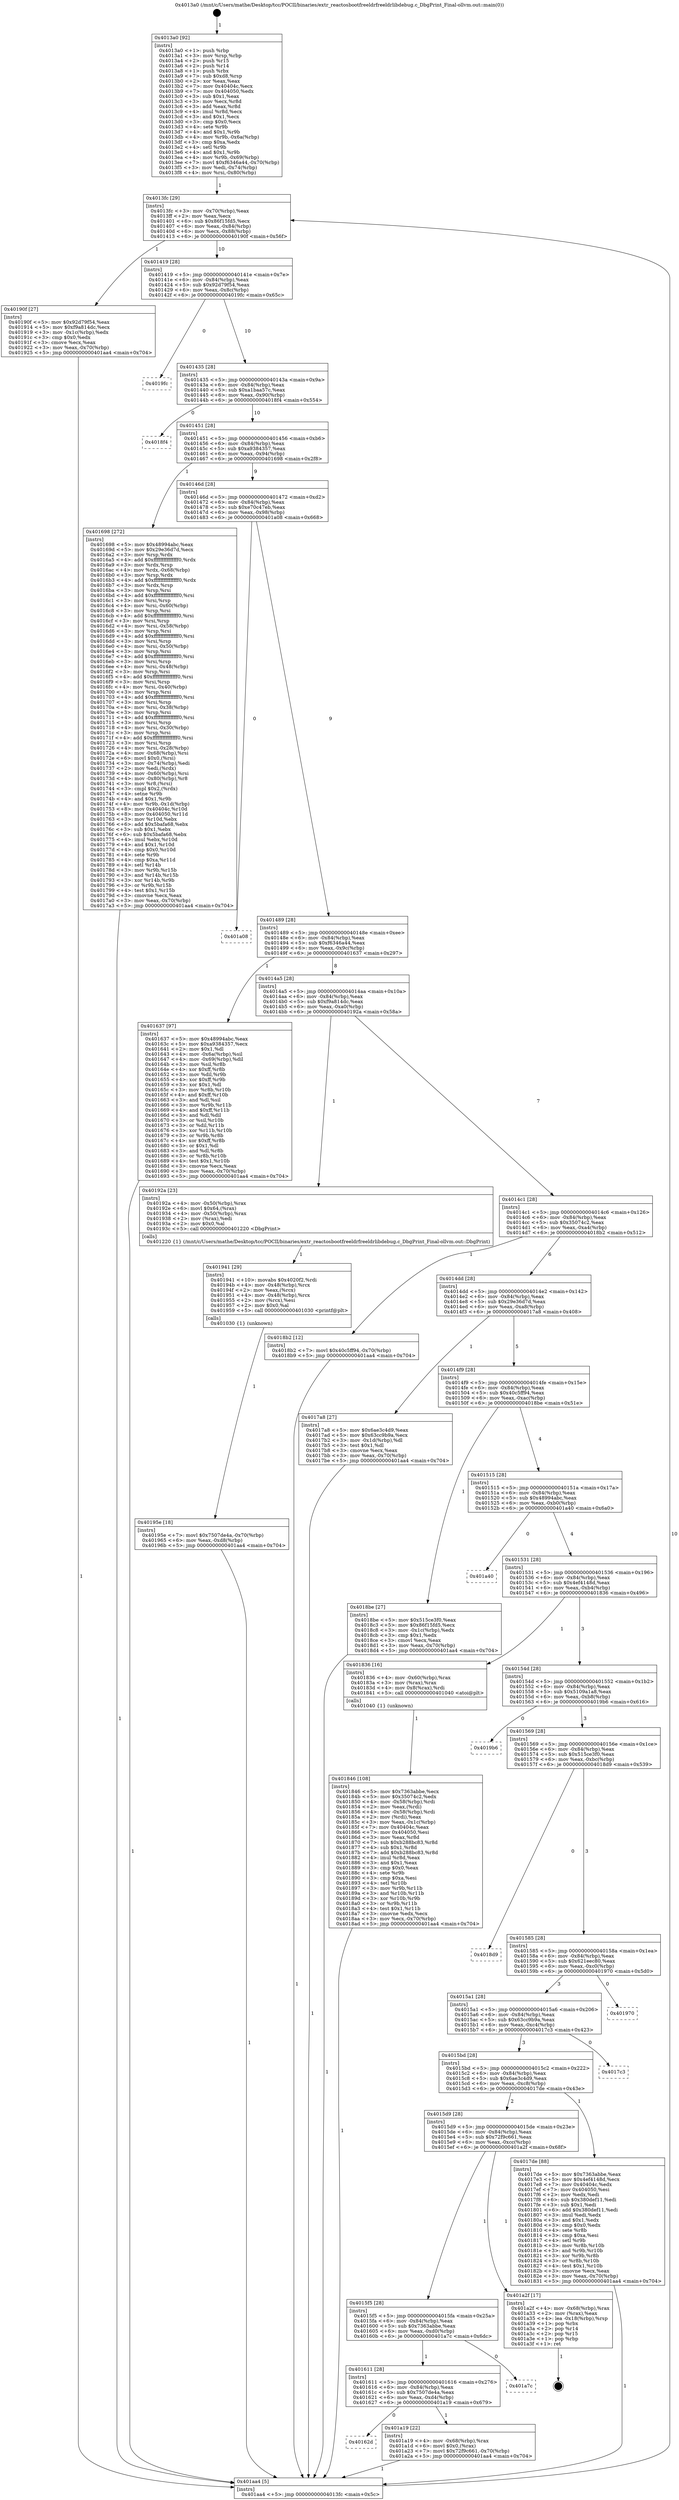 digraph "0x4013a0" {
  label = "0x4013a0 (/mnt/c/Users/mathe/Desktop/tcc/POCII/binaries/extr_reactosbootfreeldrfreeldrlibdebug.c_DbgPrint_Final-ollvm.out::main(0))"
  labelloc = "t"
  node[shape=record]

  Entry [label="",width=0.3,height=0.3,shape=circle,fillcolor=black,style=filled]
  "0x4013fc" [label="{
     0x4013fc [29]\l
     | [instrs]\l
     &nbsp;&nbsp;0x4013fc \<+3\>: mov -0x70(%rbp),%eax\l
     &nbsp;&nbsp;0x4013ff \<+2\>: mov %eax,%ecx\l
     &nbsp;&nbsp;0x401401 \<+6\>: sub $0x86f15fd5,%ecx\l
     &nbsp;&nbsp;0x401407 \<+6\>: mov %eax,-0x84(%rbp)\l
     &nbsp;&nbsp;0x40140d \<+6\>: mov %ecx,-0x88(%rbp)\l
     &nbsp;&nbsp;0x401413 \<+6\>: je 000000000040190f \<main+0x56f\>\l
  }"]
  "0x40190f" [label="{
     0x40190f [27]\l
     | [instrs]\l
     &nbsp;&nbsp;0x40190f \<+5\>: mov $0x92d79f54,%eax\l
     &nbsp;&nbsp;0x401914 \<+5\>: mov $0xf9a814dc,%ecx\l
     &nbsp;&nbsp;0x401919 \<+3\>: mov -0x1c(%rbp),%edx\l
     &nbsp;&nbsp;0x40191c \<+3\>: cmp $0x0,%edx\l
     &nbsp;&nbsp;0x40191f \<+3\>: cmove %ecx,%eax\l
     &nbsp;&nbsp;0x401922 \<+3\>: mov %eax,-0x70(%rbp)\l
     &nbsp;&nbsp;0x401925 \<+5\>: jmp 0000000000401aa4 \<main+0x704\>\l
  }"]
  "0x401419" [label="{
     0x401419 [28]\l
     | [instrs]\l
     &nbsp;&nbsp;0x401419 \<+5\>: jmp 000000000040141e \<main+0x7e\>\l
     &nbsp;&nbsp;0x40141e \<+6\>: mov -0x84(%rbp),%eax\l
     &nbsp;&nbsp;0x401424 \<+5\>: sub $0x92d79f54,%eax\l
     &nbsp;&nbsp;0x401429 \<+6\>: mov %eax,-0x8c(%rbp)\l
     &nbsp;&nbsp;0x40142f \<+6\>: je 00000000004019fc \<main+0x65c\>\l
  }"]
  Exit [label="",width=0.3,height=0.3,shape=circle,fillcolor=black,style=filled,peripheries=2]
  "0x4019fc" [label="{
     0x4019fc\l
  }", style=dashed]
  "0x401435" [label="{
     0x401435 [28]\l
     | [instrs]\l
     &nbsp;&nbsp;0x401435 \<+5\>: jmp 000000000040143a \<main+0x9a\>\l
     &nbsp;&nbsp;0x40143a \<+6\>: mov -0x84(%rbp),%eax\l
     &nbsp;&nbsp;0x401440 \<+5\>: sub $0xa1baa57c,%eax\l
     &nbsp;&nbsp;0x401445 \<+6\>: mov %eax,-0x90(%rbp)\l
     &nbsp;&nbsp;0x40144b \<+6\>: je 00000000004018f4 \<main+0x554\>\l
  }"]
  "0x40162d" [label="{
     0x40162d\l
  }", style=dashed]
  "0x4018f4" [label="{
     0x4018f4\l
  }", style=dashed]
  "0x401451" [label="{
     0x401451 [28]\l
     | [instrs]\l
     &nbsp;&nbsp;0x401451 \<+5\>: jmp 0000000000401456 \<main+0xb6\>\l
     &nbsp;&nbsp;0x401456 \<+6\>: mov -0x84(%rbp),%eax\l
     &nbsp;&nbsp;0x40145c \<+5\>: sub $0xa9384357,%eax\l
     &nbsp;&nbsp;0x401461 \<+6\>: mov %eax,-0x94(%rbp)\l
     &nbsp;&nbsp;0x401467 \<+6\>: je 0000000000401698 \<main+0x2f8\>\l
  }"]
  "0x401a19" [label="{
     0x401a19 [22]\l
     | [instrs]\l
     &nbsp;&nbsp;0x401a19 \<+4\>: mov -0x68(%rbp),%rax\l
     &nbsp;&nbsp;0x401a1d \<+6\>: movl $0x0,(%rax)\l
     &nbsp;&nbsp;0x401a23 \<+7\>: movl $0x72f9c661,-0x70(%rbp)\l
     &nbsp;&nbsp;0x401a2a \<+5\>: jmp 0000000000401aa4 \<main+0x704\>\l
  }"]
  "0x401698" [label="{
     0x401698 [272]\l
     | [instrs]\l
     &nbsp;&nbsp;0x401698 \<+5\>: mov $0x48994abc,%eax\l
     &nbsp;&nbsp;0x40169d \<+5\>: mov $0x29e36d7d,%ecx\l
     &nbsp;&nbsp;0x4016a2 \<+3\>: mov %rsp,%rdx\l
     &nbsp;&nbsp;0x4016a5 \<+4\>: add $0xfffffffffffffff0,%rdx\l
     &nbsp;&nbsp;0x4016a9 \<+3\>: mov %rdx,%rsp\l
     &nbsp;&nbsp;0x4016ac \<+4\>: mov %rdx,-0x68(%rbp)\l
     &nbsp;&nbsp;0x4016b0 \<+3\>: mov %rsp,%rdx\l
     &nbsp;&nbsp;0x4016b3 \<+4\>: add $0xfffffffffffffff0,%rdx\l
     &nbsp;&nbsp;0x4016b7 \<+3\>: mov %rdx,%rsp\l
     &nbsp;&nbsp;0x4016ba \<+3\>: mov %rsp,%rsi\l
     &nbsp;&nbsp;0x4016bd \<+4\>: add $0xfffffffffffffff0,%rsi\l
     &nbsp;&nbsp;0x4016c1 \<+3\>: mov %rsi,%rsp\l
     &nbsp;&nbsp;0x4016c4 \<+4\>: mov %rsi,-0x60(%rbp)\l
     &nbsp;&nbsp;0x4016c8 \<+3\>: mov %rsp,%rsi\l
     &nbsp;&nbsp;0x4016cb \<+4\>: add $0xfffffffffffffff0,%rsi\l
     &nbsp;&nbsp;0x4016cf \<+3\>: mov %rsi,%rsp\l
     &nbsp;&nbsp;0x4016d2 \<+4\>: mov %rsi,-0x58(%rbp)\l
     &nbsp;&nbsp;0x4016d6 \<+3\>: mov %rsp,%rsi\l
     &nbsp;&nbsp;0x4016d9 \<+4\>: add $0xfffffffffffffff0,%rsi\l
     &nbsp;&nbsp;0x4016dd \<+3\>: mov %rsi,%rsp\l
     &nbsp;&nbsp;0x4016e0 \<+4\>: mov %rsi,-0x50(%rbp)\l
     &nbsp;&nbsp;0x4016e4 \<+3\>: mov %rsp,%rsi\l
     &nbsp;&nbsp;0x4016e7 \<+4\>: add $0xfffffffffffffff0,%rsi\l
     &nbsp;&nbsp;0x4016eb \<+3\>: mov %rsi,%rsp\l
     &nbsp;&nbsp;0x4016ee \<+4\>: mov %rsi,-0x48(%rbp)\l
     &nbsp;&nbsp;0x4016f2 \<+3\>: mov %rsp,%rsi\l
     &nbsp;&nbsp;0x4016f5 \<+4\>: add $0xfffffffffffffff0,%rsi\l
     &nbsp;&nbsp;0x4016f9 \<+3\>: mov %rsi,%rsp\l
     &nbsp;&nbsp;0x4016fc \<+4\>: mov %rsi,-0x40(%rbp)\l
     &nbsp;&nbsp;0x401700 \<+3\>: mov %rsp,%rsi\l
     &nbsp;&nbsp;0x401703 \<+4\>: add $0xfffffffffffffff0,%rsi\l
     &nbsp;&nbsp;0x401707 \<+3\>: mov %rsi,%rsp\l
     &nbsp;&nbsp;0x40170a \<+4\>: mov %rsi,-0x38(%rbp)\l
     &nbsp;&nbsp;0x40170e \<+3\>: mov %rsp,%rsi\l
     &nbsp;&nbsp;0x401711 \<+4\>: add $0xfffffffffffffff0,%rsi\l
     &nbsp;&nbsp;0x401715 \<+3\>: mov %rsi,%rsp\l
     &nbsp;&nbsp;0x401718 \<+4\>: mov %rsi,-0x30(%rbp)\l
     &nbsp;&nbsp;0x40171c \<+3\>: mov %rsp,%rsi\l
     &nbsp;&nbsp;0x40171f \<+4\>: add $0xfffffffffffffff0,%rsi\l
     &nbsp;&nbsp;0x401723 \<+3\>: mov %rsi,%rsp\l
     &nbsp;&nbsp;0x401726 \<+4\>: mov %rsi,-0x28(%rbp)\l
     &nbsp;&nbsp;0x40172a \<+4\>: mov -0x68(%rbp),%rsi\l
     &nbsp;&nbsp;0x40172e \<+6\>: movl $0x0,(%rsi)\l
     &nbsp;&nbsp;0x401734 \<+3\>: mov -0x74(%rbp),%edi\l
     &nbsp;&nbsp;0x401737 \<+2\>: mov %edi,(%rdx)\l
     &nbsp;&nbsp;0x401739 \<+4\>: mov -0x60(%rbp),%rsi\l
     &nbsp;&nbsp;0x40173d \<+4\>: mov -0x80(%rbp),%r8\l
     &nbsp;&nbsp;0x401741 \<+3\>: mov %r8,(%rsi)\l
     &nbsp;&nbsp;0x401744 \<+3\>: cmpl $0x2,(%rdx)\l
     &nbsp;&nbsp;0x401747 \<+4\>: setne %r9b\l
     &nbsp;&nbsp;0x40174b \<+4\>: and $0x1,%r9b\l
     &nbsp;&nbsp;0x40174f \<+4\>: mov %r9b,-0x1d(%rbp)\l
     &nbsp;&nbsp;0x401753 \<+8\>: mov 0x40404c,%r10d\l
     &nbsp;&nbsp;0x40175b \<+8\>: mov 0x404050,%r11d\l
     &nbsp;&nbsp;0x401763 \<+3\>: mov %r10d,%ebx\l
     &nbsp;&nbsp;0x401766 \<+6\>: add $0x5bafa68,%ebx\l
     &nbsp;&nbsp;0x40176c \<+3\>: sub $0x1,%ebx\l
     &nbsp;&nbsp;0x40176f \<+6\>: sub $0x5bafa68,%ebx\l
     &nbsp;&nbsp;0x401775 \<+4\>: imul %ebx,%r10d\l
     &nbsp;&nbsp;0x401779 \<+4\>: and $0x1,%r10d\l
     &nbsp;&nbsp;0x40177d \<+4\>: cmp $0x0,%r10d\l
     &nbsp;&nbsp;0x401781 \<+4\>: sete %r9b\l
     &nbsp;&nbsp;0x401785 \<+4\>: cmp $0xa,%r11d\l
     &nbsp;&nbsp;0x401789 \<+4\>: setl %r14b\l
     &nbsp;&nbsp;0x40178d \<+3\>: mov %r9b,%r15b\l
     &nbsp;&nbsp;0x401790 \<+3\>: and %r14b,%r15b\l
     &nbsp;&nbsp;0x401793 \<+3\>: xor %r14b,%r9b\l
     &nbsp;&nbsp;0x401796 \<+3\>: or %r9b,%r15b\l
     &nbsp;&nbsp;0x401799 \<+4\>: test $0x1,%r15b\l
     &nbsp;&nbsp;0x40179d \<+3\>: cmovne %ecx,%eax\l
     &nbsp;&nbsp;0x4017a0 \<+3\>: mov %eax,-0x70(%rbp)\l
     &nbsp;&nbsp;0x4017a3 \<+5\>: jmp 0000000000401aa4 \<main+0x704\>\l
  }"]
  "0x40146d" [label="{
     0x40146d [28]\l
     | [instrs]\l
     &nbsp;&nbsp;0x40146d \<+5\>: jmp 0000000000401472 \<main+0xd2\>\l
     &nbsp;&nbsp;0x401472 \<+6\>: mov -0x84(%rbp),%eax\l
     &nbsp;&nbsp;0x401478 \<+5\>: sub $0xe70c47eb,%eax\l
     &nbsp;&nbsp;0x40147d \<+6\>: mov %eax,-0x98(%rbp)\l
     &nbsp;&nbsp;0x401483 \<+6\>: je 0000000000401a08 \<main+0x668\>\l
  }"]
  "0x401611" [label="{
     0x401611 [28]\l
     | [instrs]\l
     &nbsp;&nbsp;0x401611 \<+5\>: jmp 0000000000401616 \<main+0x276\>\l
     &nbsp;&nbsp;0x401616 \<+6\>: mov -0x84(%rbp),%eax\l
     &nbsp;&nbsp;0x40161c \<+5\>: sub $0x7507de4a,%eax\l
     &nbsp;&nbsp;0x401621 \<+6\>: mov %eax,-0xd4(%rbp)\l
     &nbsp;&nbsp;0x401627 \<+6\>: je 0000000000401a19 \<main+0x679\>\l
  }"]
  "0x401a08" [label="{
     0x401a08\l
  }", style=dashed]
  "0x401489" [label="{
     0x401489 [28]\l
     | [instrs]\l
     &nbsp;&nbsp;0x401489 \<+5\>: jmp 000000000040148e \<main+0xee\>\l
     &nbsp;&nbsp;0x40148e \<+6\>: mov -0x84(%rbp),%eax\l
     &nbsp;&nbsp;0x401494 \<+5\>: sub $0xf6346a44,%eax\l
     &nbsp;&nbsp;0x401499 \<+6\>: mov %eax,-0x9c(%rbp)\l
     &nbsp;&nbsp;0x40149f \<+6\>: je 0000000000401637 \<main+0x297\>\l
  }"]
  "0x401a7c" [label="{
     0x401a7c\l
  }", style=dashed]
  "0x401637" [label="{
     0x401637 [97]\l
     | [instrs]\l
     &nbsp;&nbsp;0x401637 \<+5\>: mov $0x48994abc,%eax\l
     &nbsp;&nbsp;0x40163c \<+5\>: mov $0xa9384357,%ecx\l
     &nbsp;&nbsp;0x401641 \<+2\>: mov $0x1,%dl\l
     &nbsp;&nbsp;0x401643 \<+4\>: mov -0x6a(%rbp),%sil\l
     &nbsp;&nbsp;0x401647 \<+4\>: mov -0x69(%rbp),%dil\l
     &nbsp;&nbsp;0x40164b \<+3\>: mov %sil,%r8b\l
     &nbsp;&nbsp;0x40164e \<+4\>: xor $0xff,%r8b\l
     &nbsp;&nbsp;0x401652 \<+3\>: mov %dil,%r9b\l
     &nbsp;&nbsp;0x401655 \<+4\>: xor $0xff,%r9b\l
     &nbsp;&nbsp;0x401659 \<+3\>: xor $0x1,%dl\l
     &nbsp;&nbsp;0x40165c \<+3\>: mov %r8b,%r10b\l
     &nbsp;&nbsp;0x40165f \<+4\>: and $0xff,%r10b\l
     &nbsp;&nbsp;0x401663 \<+3\>: and %dl,%sil\l
     &nbsp;&nbsp;0x401666 \<+3\>: mov %r9b,%r11b\l
     &nbsp;&nbsp;0x401669 \<+4\>: and $0xff,%r11b\l
     &nbsp;&nbsp;0x40166d \<+3\>: and %dl,%dil\l
     &nbsp;&nbsp;0x401670 \<+3\>: or %sil,%r10b\l
     &nbsp;&nbsp;0x401673 \<+3\>: or %dil,%r11b\l
     &nbsp;&nbsp;0x401676 \<+3\>: xor %r11b,%r10b\l
     &nbsp;&nbsp;0x401679 \<+3\>: or %r9b,%r8b\l
     &nbsp;&nbsp;0x40167c \<+4\>: xor $0xff,%r8b\l
     &nbsp;&nbsp;0x401680 \<+3\>: or $0x1,%dl\l
     &nbsp;&nbsp;0x401683 \<+3\>: and %dl,%r8b\l
     &nbsp;&nbsp;0x401686 \<+3\>: or %r8b,%r10b\l
     &nbsp;&nbsp;0x401689 \<+4\>: test $0x1,%r10b\l
     &nbsp;&nbsp;0x40168d \<+3\>: cmovne %ecx,%eax\l
     &nbsp;&nbsp;0x401690 \<+3\>: mov %eax,-0x70(%rbp)\l
     &nbsp;&nbsp;0x401693 \<+5\>: jmp 0000000000401aa4 \<main+0x704\>\l
  }"]
  "0x4014a5" [label="{
     0x4014a5 [28]\l
     | [instrs]\l
     &nbsp;&nbsp;0x4014a5 \<+5\>: jmp 00000000004014aa \<main+0x10a\>\l
     &nbsp;&nbsp;0x4014aa \<+6\>: mov -0x84(%rbp),%eax\l
     &nbsp;&nbsp;0x4014b0 \<+5\>: sub $0xf9a814dc,%eax\l
     &nbsp;&nbsp;0x4014b5 \<+6\>: mov %eax,-0xa0(%rbp)\l
     &nbsp;&nbsp;0x4014bb \<+6\>: je 000000000040192a \<main+0x58a\>\l
  }"]
  "0x401aa4" [label="{
     0x401aa4 [5]\l
     | [instrs]\l
     &nbsp;&nbsp;0x401aa4 \<+5\>: jmp 00000000004013fc \<main+0x5c\>\l
  }"]
  "0x4013a0" [label="{
     0x4013a0 [92]\l
     | [instrs]\l
     &nbsp;&nbsp;0x4013a0 \<+1\>: push %rbp\l
     &nbsp;&nbsp;0x4013a1 \<+3\>: mov %rsp,%rbp\l
     &nbsp;&nbsp;0x4013a4 \<+2\>: push %r15\l
     &nbsp;&nbsp;0x4013a6 \<+2\>: push %r14\l
     &nbsp;&nbsp;0x4013a8 \<+1\>: push %rbx\l
     &nbsp;&nbsp;0x4013a9 \<+7\>: sub $0xd8,%rsp\l
     &nbsp;&nbsp;0x4013b0 \<+2\>: xor %eax,%eax\l
     &nbsp;&nbsp;0x4013b2 \<+7\>: mov 0x40404c,%ecx\l
     &nbsp;&nbsp;0x4013b9 \<+7\>: mov 0x404050,%edx\l
     &nbsp;&nbsp;0x4013c0 \<+3\>: sub $0x1,%eax\l
     &nbsp;&nbsp;0x4013c3 \<+3\>: mov %ecx,%r8d\l
     &nbsp;&nbsp;0x4013c6 \<+3\>: add %eax,%r8d\l
     &nbsp;&nbsp;0x4013c9 \<+4\>: imul %r8d,%ecx\l
     &nbsp;&nbsp;0x4013cd \<+3\>: and $0x1,%ecx\l
     &nbsp;&nbsp;0x4013d0 \<+3\>: cmp $0x0,%ecx\l
     &nbsp;&nbsp;0x4013d3 \<+4\>: sete %r9b\l
     &nbsp;&nbsp;0x4013d7 \<+4\>: and $0x1,%r9b\l
     &nbsp;&nbsp;0x4013db \<+4\>: mov %r9b,-0x6a(%rbp)\l
     &nbsp;&nbsp;0x4013df \<+3\>: cmp $0xa,%edx\l
     &nbsp;&nbsp;0x4013e2 \<+4\>: setl %r9b\l
     &nbsp;&nbsp;0x4013e6 \<+4\>: and $0x1,%r9b\l
     &nbsp;&nbsp;0x4013ea \<+4\>: mov %r9b,-0x69(%rbp)\l
     &nbsp;&nbsp;0x4013ee \<+7\>: movl $0xf6346a44,-0x70(%rbp)\l
     &nbsp;&nbsp;0x4013f5 \<+3\>: mov %edi,-0x74(%rbp)\l
     &nbsp;&nbsp;0x4013f8 \<+4\>: mov %rsi,-0x80(%rbp)\l
  }"]
  "0x4015f5" [label="{
     0x4015f5 [28]\l
     | [instrs]\l
     &nbsp;&nbsp;0x4015f5 \<+5\>: jmp 00000000004015fa \<main+0x25a\>\l
     &nbsp;&nbsp;0x4015fa \<+6\>: mov -0x84(%rbp),%eax\l
     &nbsp;&nbsp;0x401600 \<+5\>: sub $0x7363abbe,%eax\l
     &nbsp;&nbsp;0x401605 \<+6\>: mov %eax,-0xd0(%rbp)\l
     &nbsp;&nbsp;0x40160b \<+6\>: je 0000000000401a7c \<main+0x6dc\>\l
  }"]
  "0x401a2f" [label="{
     0x401a2f [17]\l
     | [instrs]\l
     &nbsp;&nbsp;0x401a2f \<+4\>: mov -0x68(%rbp),%rax\l
     &nbsp;&nbsp;0x401a33 \<+2\>: mov (%rax),%eax\l
     &nbsp;&nbsp;0x401a35 \<+4\>: lea -0x18(%rbp),%rsp\l
     &nbsp;&nbsp;0x401a39 \<+1\>: pop %rbx\l
     &nbsp;&nbsp;0x401a3a \<+2\>: pop %r14\l
     &nbsp;&nbsp;0x401a3c \<+2\>: pop %r15\l
     &nbsp;&nbsp;0x401a3e \<+1\>: pop %rbp\l
     &nbsp;&nbsp;0x401a3f \<+1\>: ret\l
  }"]
  "0x40192a" [label="{
     0x40192a [23]\l
     | [instrs]\l
     &nbsp;&nbsp;0x40192a \<+4\>: mov -0x50(%rbp),%rax\l
     &nbsp;&nbsp;0x40192e \<+6\>: movl $0x64,(%rax)\l
     &nbsp;&nbsp;0x401934 \<+4\>: mov -0x50(%rbp),%rax\l
     &nbsp;&nbsp;0x401938 \<+2\>: mov (%rax),%edi\l
     &nbsp;&nbsp;0x40193a \<+2\>: mov $0x0,%al\l
     &nbsp;&nbsp;0x40193c \<+5\>: call 0000000000401220 \<DbgPrint\>\l
     | [calls]\l
     &nbsp;&nbsp;0x401220 \{1\} (/mnt/c/Users/mathe/Desktop/tcc/POCII/binaries/extr_reactosbootfreeldrfreeldrlibdebug.c_DbgPrint_Final-ollvm.out::DbgPrint)\l
  }"]
  "0x4014c1" [label="{
     0x4014c1 [28]\l
     | [instrs]\l
     &nbsp;&nbsp;0x4014c1 \<+5\>: jmp 00000000004014c6 \<main+0x126\>\l
     &nbsp;&nbsp;0x4014c6 \<+6\>: mov -0x84(%rbp),%eax\l
     &nbsp;&nbsp;0x4014cc \<+5\>: sub $0x35074c2,%eax\l
     &nbsp;&nbsp;0x4014d1 \<+6\>: mov %eax,-0xa4(%rbp)\l
     &nbsp;&nbsp;0x4014d7 \<+6\>: je 00000000004018b2 \<main+0x512\>\l
  }"]
  "0x40195e" [label="{
     0x40195e [18]\l
     | [instrs]\l
     &nbsp;&nbsp;0x40195e \<+7\>: movl $0x7507de4a,-0x70(%rbp)\l
     &nbsp;&nbsp;0x401965 \<+6\>: mov %eax,-0xd8(%rbp)\l
     &nbsp;&nbsp;0x40196b \<+5\>: jmp 0000000000401aa4 \<main+0x704\>\l
  }"]
  "0x4018b2" [label="{
     0x4018b2 [12]\l
     | [instrs]\l
     &nbsp;&nbsp;0x4018b2 \<+7\>: movl $0x40c5ff94,-0x70(%rbp)\l
     &nbsp;&nbsp;0x4018b9 \<+5\>: jmp 0000000000401aa4 \<main+0x704\>\l
  }"]
  "0x4014dd" [label="{
     0x4014dd [28]\l
     | [instrs]\l
     &nbsp;&nbsp;0x4014dd \<+5\>: jmp 00000000004014e2 \<main+0x142\>\l
     &nbsp;&nbsp;0x4014e2 \<+6\>: mov -0x84(%rbp),%eax\l
     &nbsp;&nbsp;0x4014e8 \<+5\>: sub $0x29e36d7d,%eax\l
     &nbsp;&nbsp;0x4014ed \<+6\>: mov %eax,-0xa8(%rbp)\l
     &nbsp;&nbsp;0x4014f3 \<+6\>: je 00000000004017a8 \<main+0x408\>\l
  }"]
  "0x401941" [label="{
     0x401941 [29]\l
     | [instrs]\l
     &nbsp;&nbsp;0x401941 \<+10\>: movabs $0x4020f2,%rdi\l
     &nbsp;&nbsp;0x40194b \<+4\>: mov -0x48(%rbp),%rcx\l
     &nbsp;&nbsp;0x40194f \<+2\>: mov %eax,(%rcx)\l
     &nbsp;&nbsp;0x401951 \<+4\>: mov -0x48(%rbp),%rcx\l
     &nbsp;&nbsp;0x401955 \<+2\>: mov (%rcx),%esi\l
     &nbsp;&nbsp;0x401957 \<+2\>: mov $0x0,%al\l
     &nbsp;&nbsp;0x401959 \<+5\>: call 0000000000401030 \<printf@plt\>\l
     | [calls]\l
     &nbsp;&nbsp;0x401030 \{1\} (unknown)\l
  }"]
  "0x4017a8" [label="{
     0x4017a8 [27]\l
     | [instrs]\l
     &nbsp;&nbsp;0x4017a8 \<+5\>: mov $0x6ae3c4d9,%eax\l
     &nbsp;&nbsp;0x4017ad \<+5\>: mov $0x63cc9b9a,%ecx\l
     &nbsp;&nbsp;0x4017b2 \<+3\>: mov -0x1d(%rbp),%dl\l
     &nbsp;&nbsp;0x4017b5 \<+3\>: test $0x1,%dl\l
     &nbsp;&nbsp;0x4017b8 \<+3\>: cmovne %ecx,%eax\l
     &nbsp;&nbsp;0x4017bb \<+3\>: mov %eax,-0x70(%rbp)\l
     &nbsp;&nbsp;0x4017be \<+5\>: jmp 0000000000401aa4 \<main+0x704\>\l
  }"]
  "0x4014f9" [label="{
     0x4014f9 [28]\l
     | [instrs]\l
     &nbsp;&nbsp;0x4014f9 \<+5\>: jmp 00000000004014fe \<main+0x15e\>\l
     &nbsp;&nbsp;0x4014fe \<+6\>: mov -0x84(%rbp),%eax\l
     &nbsp;&nbsp;0x401504 \<+5\>: sub $0x40c5ff94,%eax\l
     &nbsp;&nbsp;0x401509 \<+6\>: mov %eax,-0xac(%rbp)\l
     &nbsp;&nbsp;0x40150f \<+6\>: je 00000000004018be \<main+0x51e\>\l
  }"]
  "0x401846" [label="{
     0x401846 [108]\l
     | [instrs]\l
     &nbsp;&nbsp;0x401846 \<+5\>: mov $0x7363abbe,%ecx\l
     &nbsp;&nbsp;0x40184b \<+5\>: mov $0x35074c2,%edx\l
     &nbsp;&nbsp;0x401850 \<+4\>: mov -0x58(%rbp),%rdi\l
     &nbsp;&nbsp;0x401854 \<+2\>: mov %eax,(%rdi)\l
     &nbsp;&nbsp;0x401856 \<+4\>: mov -0x58(%rbp),%rdi\l
     &nbsp;&nbsp;0x40185a \<+2\>: mov (%rdi),%eax\l
     &nbsp;&nbsp;0x40185c \<+3\>: mov %eax,-0x1c(%rbp)\l
     &nbsp;&nbsp;0x40185f \<+7\>: mov 0x40404c,%eax\l
     &nbsp;&nbsp;0x401866 \<+7\>: mov 0x404050,%esi\l
     &nbsp;&nbsp;0x40186d \<+3\>: mov %eax,%r8d\l
     &nbsp;&nbsp;0x401870 \<+7\>: sub $0xb288bc83,%r8d\l
     &nbsp;&nbsp;0x401877 \<+4\>: sub $0x1,%r8d\l
     &nbsp;&nbsp;0x40187b \<+7\>: add $0xb288bc83,%r8d\l
     &nbsp;&nbsp;0x401882 \<+4\>: imul %r8d,%eax\l
     &nbsp;&nbsp;0x401886 \<+3\>: and $0x1,%eax\l
     &nbsp;&nbsp;0x401889 \<+3\>: cmp $0x0,%eax\l
     &nbsp;&nbsp;0x40188c \<+4\>: sete %r9b\l
     &nbsp;&nbsp;0x401890 \<+3\>: cmp $0xa,%esi\l
     &nbsp;&nbsp;0x401893 \<+4\>: setl %r10b\l
     &nbsp;&nbsp;0x401897 \<+3\>: mov %r9b,%r11b\l
     &nbsp;&nbsp;0x40189a \<+3\>: and %r10b,%r11b\l
     &nbsp;&nbsp;0x40189d \<+3\>: xor %r10b,%r9b\l
     &nbsp;&nbsp;0x4018a0 \<+3\>: or %r9b,%r11b\l
     &nbsp;&nbsp;0x4018a3 \<+4\>: test $0x1,%r11b\l
     &nbsp;&nbsp;0x4018a7 \<+3\>: cmovne %edx,%ecx\l
     &nbsp;&nbsp;0x4018aa \<+3\>: mov %ecx,-0x70(%rbp)\l
     &nbsp;&nbsp;0x4018ad \<+5\>: jmp 0000000000401aa4 \<main+0x704\>\l
  }"]
  "0x4018be" [label="{
     0x4018be [27]\l
     | [instrs]\l
     &nbsp;&nbsp;0x4018be \<+5\>: mov $0x515ce3f0,%eax\l
     &nbsp;&nbsp;0x4018c3 \<+5\>: mov $0x86f15fd5,%ecx\l
     &nbsp;&nbsp;0x4018c8 \<+3\>: mov -0x1c(%rbp),%edx\l
     &nbsp;&nbsp;0x4018cb \<+3\>: cmp $0x1,%edx\l
     &nbsp;&nbsp;0x4018ce \<+3\>: cmovl %ecx,%eax\l
     &nbsp;&nbsp;0x4018d1 \<+3\>: mov %eax,-0x70(%rbp)\l
     &nbsp;&nbsp;0x4018d4 \<+5\>: jmp 0000000000401aa4 \<main+0x704\>\l
  }"]
  "0x401515" [label="{
     0x401515 [28]\l
     | [instrs]\l
     &nbsp;&nbsp;0x401515 \<+5\>: jmp 000000000040151a \<main+0x17a\>\l
     &nbsp;&nbsp;0x40151a \<+6\>: mov -0x84(%rbp),%eax\l
     &nbsp;&nbsp;0x401520 \<+5\>: sub $0x48994abc,%eax\l
     &nbsp;&nbsp;0x401525 \<+6\>: mov %eax,-0xb0(%rbp)\l
     &nbsp;&nbsp;0x40152b \<+6\>: je 0000000000401a40 \<main+0x6a0\>\l
  }"]
  "0x4015d9" [label="{
     0x4015d9 [28]\l
     | [instrs]\l
     &nbsp;&nbsp;0x4015d9 \<+5\>: jmp 00000000004015de \<main+0x23e\>\l
     &nbsp;&nbsp;0x4015de \<+6\>: mov -0x84(%rbp),%eax\l
     &nbsp;&nbsp;0x4015e4 \<+5\>: sub $0x72f9c661,%eax\l
     &nbsp;&nbsp;0x4015e9 \<+6\>: mov %eax,-0xcc(%rbp)\l
     &nbsp;&nbsp;0x4015ef \<+6\>: je 0000000000401a2f \<main+0x68f\>\l
  }"]
  "0x401a40" [label="{
     0x401a40\l
  }", style=dashed]
  "0x401531" [label="{
     0x401531 [28]\l
     | [instrs]\l
     &nbsp;&nbsp;0x401531 \<+5\>: jmp 0000000000401536 \<main+0x196\>\l
     &nbsp;&nbsp;0x401536 \<+6\>: mov -0x84(%rbp),%eax\l
     &nbsp;&nbsp;0x40153c \<+5\>: sub $0x4ef4148d,%eax\l
     &nbsp;&nbsp;0x401541 \<+6\>: mov %eax,-0xb4(%rbp)\l
     &nbsp;&nbsp;0x401547 \<+6\>: je 0000000000401836 \<main+0x496\>\l
  }"]
  "0x4017de" [label="{
     0x4017de [88]\l
     | [instrs]\l
     &nbsp;&nbsp;0x4017de \<+5\>: mov $0x7363abbe,%eax\l
     &nbsp;&nbsp;0x4017e3 \<+5\>: mov $0x4ef4148d,%ecx\l
     &nbsp;&nbsp;0x4017e8 \<+7\>: mov 0x40404c,%edx\l
     &nbsp;&nbsp;0x4017ef \<+7\>: mov 0x404050,%esi\l
     &nbsp;&nbsp;0x4017f6 \<+2\>: mov %edx,%edi\l
     &nbsp;&nbsp;0x4017f8 \<+6\>: sub $0x380def11,%edi\l
     &nbsp;&nbsp;0x4017fe \<+3\>: sub $0x1,%edi\l
     &nbsp;&nbsp;0x401801 \<+6\>: add $0x380def11,%edi\l
     &nbsp;&nbsp;0x401807 \<+3\>: imul %edi,%edx\l
     &nbsp;&nbsp;0x40180a \<+3\>: and $0x1,%edx\l
     &nbsp;&nbsp;0x40180d \<+3\>: cmp $0x0,%edx\l
     &nbsp;&nbsp;0x401810 \<+4\>: sete %r8b\l
     &nbsp;&nbsp;0x401814 \<+3\>: cmp $0xa,%esi\l
     &nbsp;&nbsp;0x401817 \<+4\>: setl %r9b\l
     &nbsp;&nbsp;0x40181b \<+3\>: mov %r8b,%r10b\l
     &nbsp;&nbsp;0x40181e \<+3\>: and %r9b,%r10b\l
     &nbsp;&nbsp;0x401821 \<+3\>: xor %r9b,%r8b\l
     &nbsp;&nbsp;0x401824 \<+3\>: or %r8b,%r10b\l
     &nbsp;&nbsp;0x401827 \<+4\>: test $0x1,%r10b\l
     &nbsp;&nbsp;0x40182b \<+3\>: cmovne %ecx,%eax\l
     &nbsp;&nbsp;0x40182e \<+3\>: mov %eax,-0x70(%rbp)\l
     &nbsp;&nbsp;0x401831 \<+5\>: jmp 0000000000401aa4 \<main+0x704\>\l
  }"]
  "0x401836" [label="{
     0x401836 [16]\l
     | [instrs]\l
     &nbsp;&nbsp;0x401836 \<+4\>: mov -0x60(%rbp),%rax\l
     &nbsp;&nbsp;0x40183a \<+3\>: mov (%rax),%rax\l
     &nbsp;&nbsp;0x40183d \<+4\>: mov 0x8(%rax),%rdi\l
     &nbsp;&nbsp;0x401841 \<+5\>: call 0000000000401040 \<atoi@plt\>\l
     | [calls]\l
     &nbsp;&nbsp;0x401040 \{1\} (unknown)\l
  }"]
  "0x40154d" [label="{
     0x40154d [28]\l
     | [instrs]\l
     &nbsp;&nbsp;0x40154d \<+5\>: jmp 0000000000401552 \<main+0x1b2\>\l
     &nbsp;&nbsp;0x401552 \<+6\>: mov -0x84(%rbp),%eax\l
     &nbsp;&nbsp;0x401558 \<+5\>: sub $0x5109a1a8,%eax\l
     &nbsp;&nbsp;0x40155d \<+6\>: mov %eax,-0xb8(%rbp)\l
     &nbsp;&nbsp;0x401563 \<+6\>: je 00000000004019b6 \<main+0x616\>\l
  }"]
  "0x4015bd" [label="{
     0x4015bd [28]\l
     | [instrs]\l
     &nbsp;&nbsp;0x4015bd \<+5\>: jmp 00000000004015c2 \<main+0x222\>\l
     &nbsp;&nbsp;0x4015c2 \<+6\>: mov -0x84(%rbp),%eax\l
     &nbsp;&nbsp;0x4015c8 \<+5\>: sub $0x6ae3c4d9,%eax\l
     &nbsp;&nbsp;0x4015cd \<+6\>: mov %eax,-0xc8(%rbp)\l
     &nbsp;&nbsp;0x4015d3 \<+6\>: je 00000000004017de \<main+0x43e\>\l
  }"]
  "0x4019b6" [label="{
     0x4019b6\l
  }", style=dashed]
  "0x401569" [label="{
     0x401569 [28]\l
     | [instrs]\l
     &nbsp;&nbsp;0x401569 \<+5\>: jmp 000000000040156e \<main+0x1ce\>\l
     &nbsp;&nbsp;0x40156e \<+6\>: mov -0x84(%rbp),%eax\l
     &nbsp;&nbsp;0x401574 \<+5\>: sub $0x515ce3f0,%eax\l
     &nbsp;&nbsp;0x401579 \<+6\>: mov %eax,-0xbc(%rbp)\l
     &nbsp;&nbsp;0x40157f \<+6\>: je 00000000004018d9 \<main+0x539\>\l
  }"]
  "0x4017c3" [label="{
     0x4017c3\l
  }", style=dashed]
  "0x4018d9" [label="{
     0x4018d9\l
  }", style=dashed]
  "0x401585" [label="{
     0x401585 [28]\l
     | [instrs]\l
     &nbsp;&nbsp;0x401585 \<+5\>: jmp 000000000040158a \<main+0x1ea\>\l
     &nbsp;&nbsp;0x40158a \<+6\>: mov -0x84(%rbp),%eax\l
     &nbsp;&nbsp;0x401590 \<+5\>: sub $0x621eec80,%eax\l
     &nbsp;&nbsp;0x401595 \<+6\>: mov %eax,-0xc0(%rbp)\l
     &nbsp;&nbsp;0x40159b \<+6\>: je 0000000000401970 \<main+0x5d0\>\l
  }"]
  "0x4015a1" [label="{
     0x4015a1 [28]\l
     | [instrs]\l
     &nbsp;&nbsp;0x4015a1 \<+5\>: jmp 00000000004015a6 \<main+0x206\>\l
     &nbsp;&nbsp;0x4015a6 \<+6\>: mov -0x84(%rbp),%eax\l
     &nbsp;&nbsp;0x4015ac \<+5\>: sub $0x63cc9b9a,%eax\l
     &nbsp;&nbsp;0x4015b1 \<+6\>: mov %eax,-0xc4(%rbp)\l
     &nbsp;&nbsp;0x4015b7 \<+6\>: je 00000000004017c3 \<main+0x423\>\l
  }"]
  "0x401970" [label="{
     0x401970\l
  }", style=dashed]
  Entry -> "0x4013a0" [label=" 1"]
  "0x4013fc" -> "0x40190f" [label=" 1"]
  "0x4013fc" -> "0x401419" [label=" 10"]
  "0x401a2f" -> Exit [label=" 1"]
  "0x401419" -> "0x4019fc" [label=" 0"]
  "0x401419" -> "0x401435" [label=" 10"]
  "0x401a19" -> "0x401aa4" [label=" 1"]
  "0x401435" -> "0x4018f4" [label=" 0"]
  "0x401435" -> "0x401451" [label=" 10"]
  "0x401611" -> "0x40162d" [label=" 0"]
  "0x401451" -> "0x401698" [label=" 1"]
  "0x401451" -> "0x40146d" [label=" 9"]
  "0x401611" -> "0x401a19" [label=" 1"]
  "0x40146d" -> "0x401a08" [label=" 0"]
  "0x40146d" -> "0x401489" [label=" 9"]
  "0x4015f5" -> "0x401611" [label=" 1"]
  "0x401489" -> "0x401637" [label=" 1"]
  "0x401489" -> "0x4014a5" [label=" 8"]
  "0x401637" -> "0x401aa4" [label=" 1"]
  "0x4013a0" -> "0x4013fc" [label=" 1"]
  "0x401aa4" -> "0x4013fc" [label=" 10"]
  "0x4015f5" -> "0x401a7c" [label=" 0"]
  "0x401698" -> "0x401aa4" [label=" 1"]
  "0x4015d9" -> "0x4015f5" [label=" 1"]
  "0x4014a5" -> "0x40192a" [label=" 1"]
  "0x4014a5" -> "0x4014c1" [label=" 7"]
  "0x4015d9" -> "0x401a2f" [label=" 1"]
  "0x4014c1" -> "0x4018b2" [label=" 1"]
  "0x4014c1" -> "0x4014dd" [label=" 6"]
  "0x40195e" -> "0x401aa4" [label=" 1"]
  "0x4014dd" -> "0x4017a8" [label=" 1"]
  "0x4014dd" -> "0x4014f9" [label=" 5"]
  "0x4017a8" -> "0x401aa4" [label=" 1"]
  "0x401941" -> "0x40195e" [label=" 1"]
  "0x4014f9" -> "0x4018be" [label=" 1"]
  "0x4014f9" -> "0x401515" [label=" 4"]
  "0x40192a" -> "0x401941" [label=" 1"]
  "0x401515" -> "0x401a40" [label=" 0"]
  "0x401515" -> "0x401531" [label=" 4"]
  "0x40190f" -> "0x401aa4" [label=" 1"]
  "0x401531" -> "0x401836" [label=" 1"]
  "0x401531" -> "0x40154d" [label=" 3"]
  "0x4018be" -> "0x401aa4" [label=" 1"]
  "0x40154d" -> "0x4019b6" [label=" 0"]
  "0x40154d" -> "0x401569" [label=" 3"]
  "0x401846" -> "0x401aa4" [label=" 1"]
  "0x401569" -> "0x4018d9" [label=" 0"]
  "0x401569" -> "0x401585" [label=" 3"]
  "0x401836" -> "0x401846" [label=" 1"]
  "0x401585" -> "0x401970" [label=" 0"]
  "0x401585" -> "0x4015a1" [label=" 3"]
  "0x4017de" -> "0x401aa4" [label=" 1"]
  "0x4015a1" -> "0x4017c3" [label=" 0"]
  "0x4015a1" -> "0x4015bd" [label=" 3"]
  "0x4018b2" -> "0x401aa4" [label=" 1"]
  "0x4015bd" -> "0x4017de" [label=" 1"]
  "0x4015bd" -> "0x4015d9" [label=" 2"]
}
